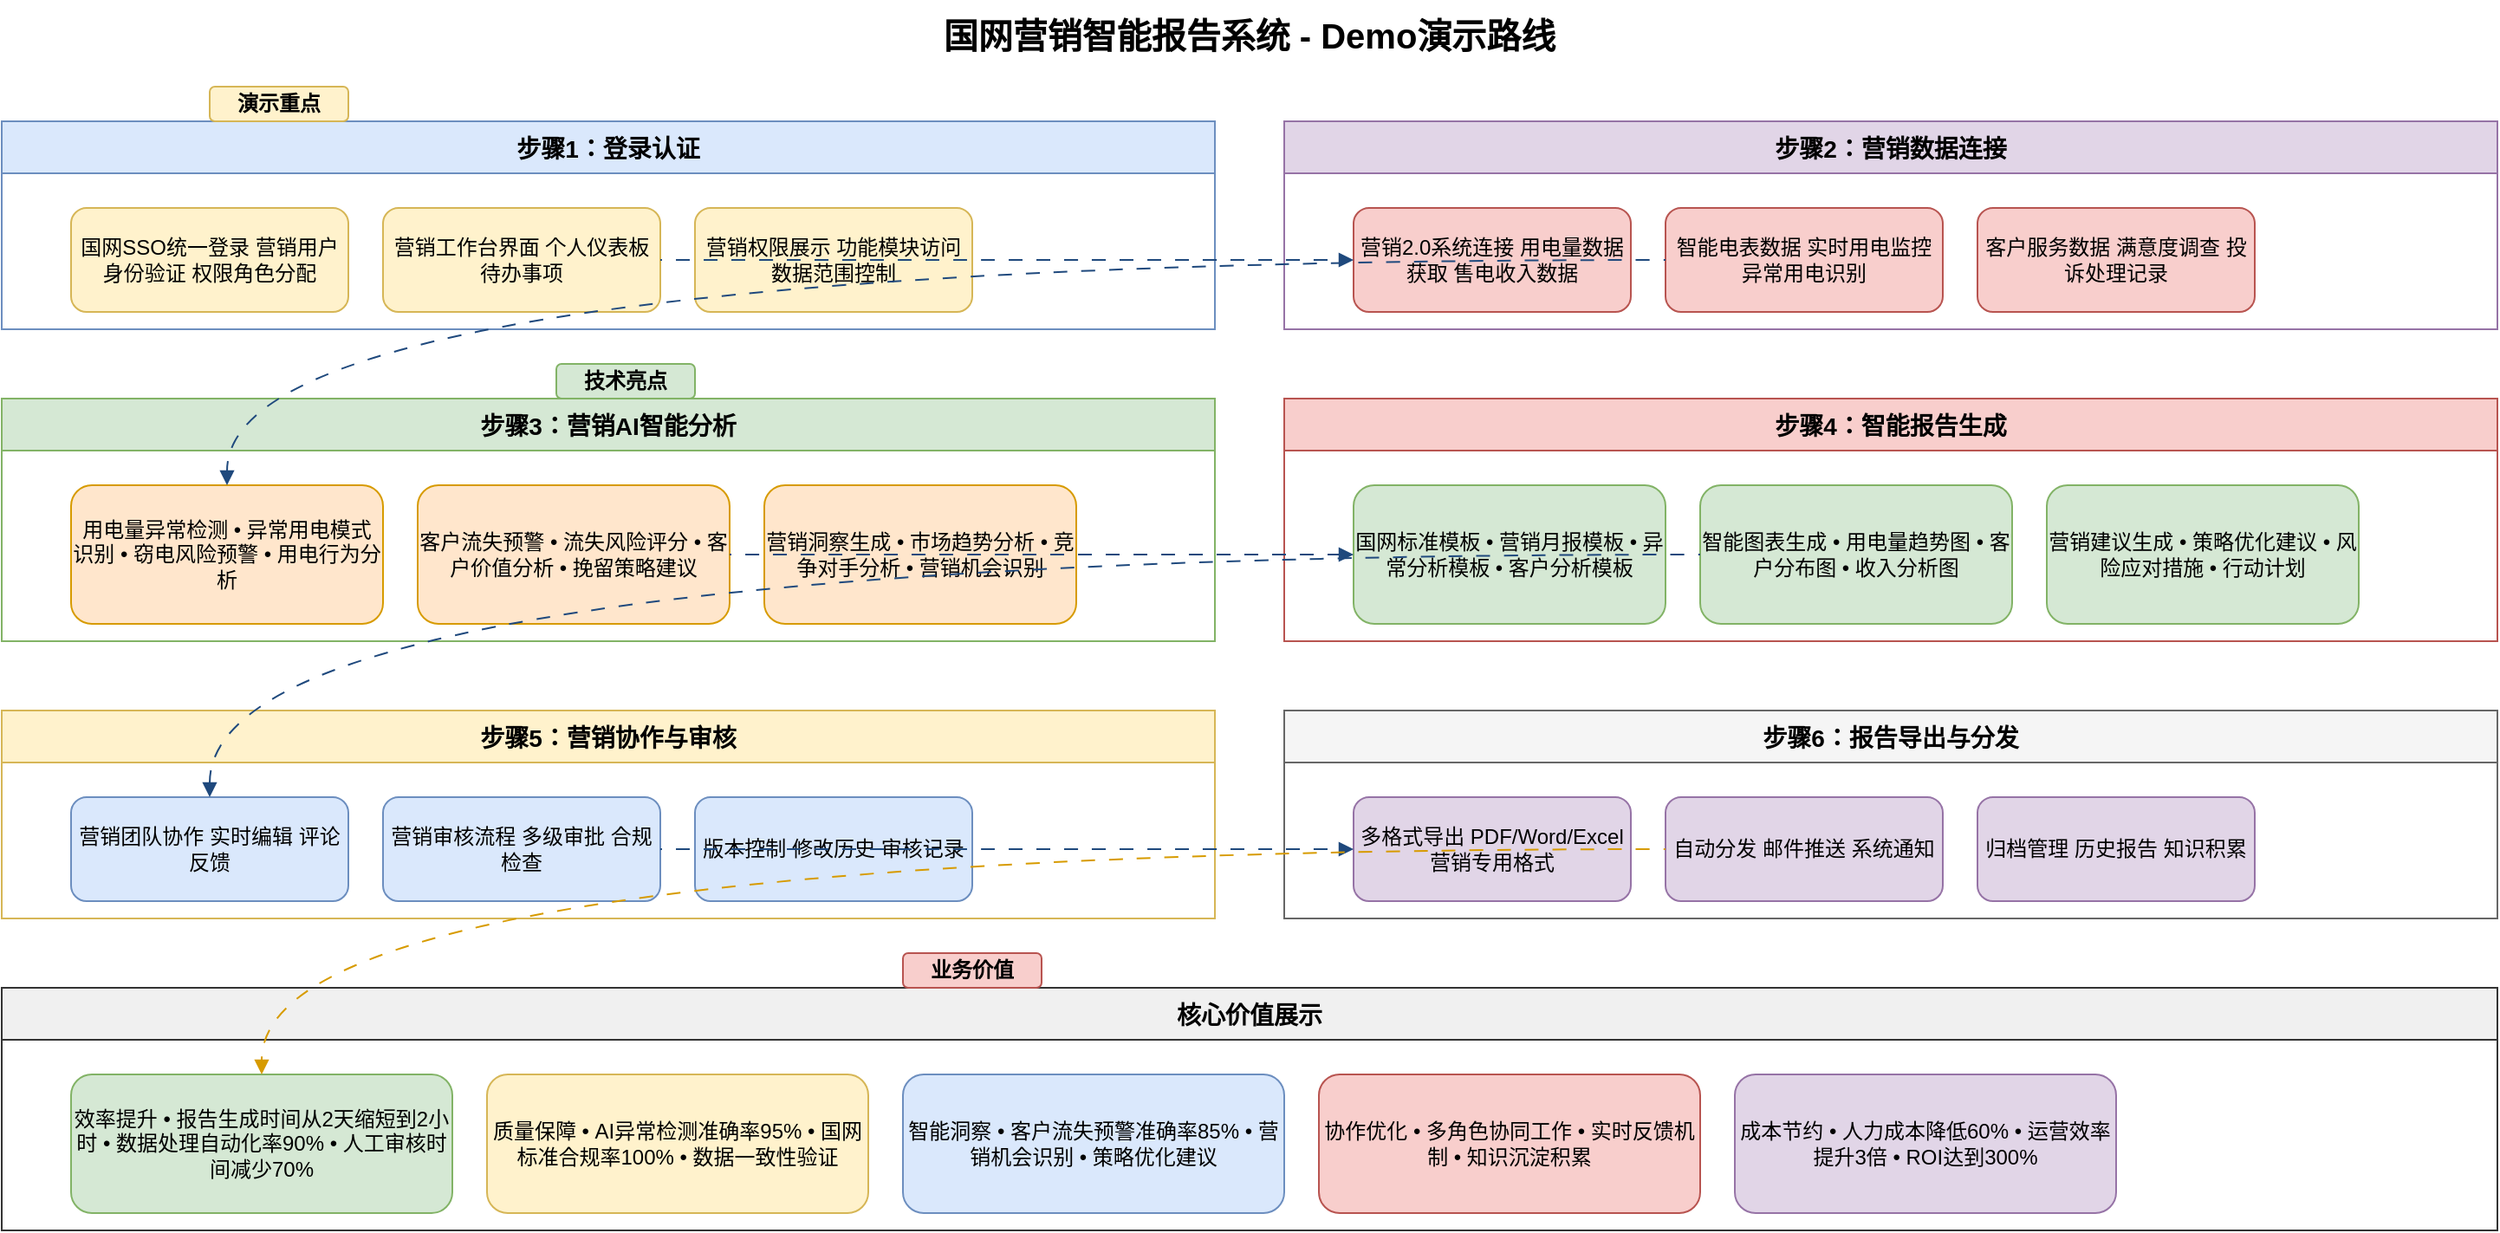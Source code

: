 <mxfile version="26.1.1">
  <diagram name="国网营销Demo演示路线图" id="0">
    <mxGraphModel dx="941" dy="644" grid="1" gridSize="10" guides="1" tooltips="1" connect="1" arrows="1" fold="1" page="1" pageScale="1" pageWidth="1600" pageHeight="1000" math="0" shadow="0">
      <root>
        <mxCell id="0" />
        <mxCell id="1" parent="0" />
        <mxCell id="title" value="国网营销智能报告系统 - Demo演示路线" style="text;html=1;strokeColor=none;fillColor=none;align=center;verticalAlign=middle;whiteSpace=wrap;rounded=0;fontSize=20;fontStyle=1;" parent="1" vertex="1">
          <mxGeometry x="550" y="30" width="500" height="40" as="geometry" />
        </mxCell>
        <mxCell id="step1" value="步骤1：登录认证" style="swimlane;fontStyle=1;horizontal=1;startSize=30;fillColor=#dae8fc;strokeColor=#6c8ebf;fontSize=14;" parent="1" vertex="1">
          <mxGeometry x="80" y="100" width="700" height="120" as="geometry" />
        </mxCell>
        <mxCell id="s1_1" value="国网SSO统一登录    营销用户身份验证    权限角色分配" style="rounded=1;whiteSpace=wrap;html=1;fillColor=#fff2cc;strokeColor=#d6b656;" parent="step1" vertex="1">
          <mxGeometry x="40" y="50" width="160" height="60" as="geometry" />
        </mxCell>
        <mxCell id="s1_2" value="营销工作台界面    个人仪表板    待办事项" style="rounded=1;whiteSpace=wrap;html=1;fillColor=#fff2cc;strokeColor=#d6b656;" parent="step1" vertex="1">
          <mxGeometry x="220" y="50" width="160" height="60" as="geometry" />
        </mxCell>
        <mxCell id="s1_3" value="营销权限展示    功能模块访问    数据范围控制" style="rounded=1;whiteSpace=wrap;html=1;fillColor=#fff2cc;strokeColor=#d6b656;" parent="step1" vertex="1">
          <mxGeometry x="400" y="50" width="160" height="60" as="geometry" />
        </mxCell>
        <mxCell id="step2" value="步骤2：营销数据连接" style="swimlane;fontStyle=1;horizontal=1;startSize=30;fillColor=#e1d5e7;strokeColor=#9673a6;fontSize=14;" parent="1" vertex="1">
          <mxGeometry x="820" y="100" width="700" height="120" as="geometry" />
        </mxCell>
        <mxCell id="s2_1" value="营销2.0系统连接    用电量数据获取    售电收入数据" style="rounded=1;whiteSpace=wrap;html=1;fillColor=#f8cecc;strokeColor=#b85450;" parent="step2" vertex="1">
          <mxGeometry x="40" y="50" width="160" height="60" as="geometry" />
        </mxCell>
        <mxCell id="s2_2" value="智能电表数据    实时用电监控    异常用电识别" style="rounded=1;whiteSpace=wrap;html=1;fillColor=#f8cecc;strokeColor=#b85450;" parent="step2" vertex="1">
          <mxGeometry x="220" y="50" width="160" height="60" as="geometry" />
        </mxCell>
        <mxCell id="s2_3" value="客户服务数据    满意度调查    投诉处理记录" style="rounded=1;whiteSpace=wrap;html=1;fillColor=#f8cecc;strokeColor=#b85450;" parent="step2" vertex="1">
          <mxGeometry x="400" y="50" width="160" height="60" as="geometry" />
        </mxCell>
        <mxCell id="step3" value="步骤3：营销AI智能分析" style="swimlane;fontStyle=1;horizontal=1;startSize=30;fillColor=#d5e8d4;strokeColor=#82b366;fontSize=14;" parent="1" vertex="1">
          <mxGeometry x="80" y="260" width="700" height="140" as="geometry" />
        </mxCell>
        <mxCell id="s3_1" value="用电量异常检测    • 异常用电模式识别    • 窃电风险预警    • 用电行为分析" style="rounded=1;whiteSpace=wrap;html=1;fillColor=#ffe6cc;strokeColor=#d79b00;" parent="step3" vertex="1">
          <mxGeometry x="40" y="50" width="180" height="80" as="geometry" />
        </mxCell>
        <mxCell id="s3_2" value="客户流失预警    • 流失风险评分    • 客户价值分析    • 挽留策略建议" style="rounded=1;whiteSpace=wrap;html=1;fillColor=#ffe6cc;strokeColor=#d79b00;" parent="step3" vertex="1">
          <mxGeometry x="240" y="50" width="180" height="80" as="geometry" />
        </mxCell>
        <mxCell id="s3_3" value="营销洞察生成    • 市场趋势分析    • 竞争对手分析    • 营销机会识别" style="rounded=1;whiteSpace=wrap;html=1;fillColor=#ffe6cc;strokeColor=#d79b00;" parent="step3" vertex="1">
          <mxGeometry x="440" y="50" width="180" height="80" as="geometry" />
        </mxCell>
        <mxCell id="step4" value="步骤4：智能报告生成" style="swimlane;fontStyle=1;horizontal=1;startSize=30;fillColor=#f8cecc;strokeColor=#b85450;fontSize=14;" parent="1" vertex="1">
          <mxGeometry x="820" y="260" width="700" height="140" as="geometry" />
        </mxCell>
        <mxCell id="s4_1" value="国网标准模板    • 营销月报模板    • 异常分析模板    • 客户分析模板" style="rounded=1;whiteSpace=wrap;html=1;fillColor=#d5e8d4;strokeColor=#82b366;" parent="step4" vertex="1">
          <mxGeometry x="40" y="50" width="180" height="80" as="geometry" />
        </mxCell>
        <mxCell id="s4_2" value="智能图表生成    • 用电量趋势图    • 客户分布图    • 收入分析图" style="rounded=1;whiteSpace=wrap;html=1;fillColor=#d5e8d4;strokeColor=#82b366;" parent="step4" vertex="1">
          <mxGeometry x="240" y="50" width="180" height="80" as="geometry" />
        </mxCell>
        <mxCell id="s4_3" value="营销建议生成    • 策略优化建议    • 风险应对措施    • 行动计划" style="rounded=1;whiteSpace=wrap;html=1;fillColor=#d5e8d4;strokeColor=#82b366;" parent="step4" vertex="1">
          <mxGeometry x="440" y="50" width="180" height="80" as="geometry" />
        </mxCell>
        <mxCell id="step5" value="步骤5：营销协作与审核" style="swimlane;fontStyle=1;horizontal=1;startSize=30;fillColor=#fff2cc;strokeColor=#d6b656;fontSize=14;" parent="1" vertex="1">
          <mxGeometry x="80" y="440" width="700" height="120" as="geometry" />
        </mxCell>
        <mxCell id="s5_1" value="营销团队协作    实时编辑    评论反馈" style="rounded=1;whiteSpace=wrap;html=1;fillColor=#dae8fc;strokeColor=#6c8ebf;" parent="step5" vertex="1">
          <mxGeometry x="40" y="50" width="160" height="60" as="geometry" />
        </mxCell>
        <mxCell id="s5_2" value="营销审核流程    多级审批    合规检查" style="rounded=1;whiteSpace=wrap;html=1;fillColor=#dae8fc;strokeColor=#6c8ebf;" parent="step5" vertex="1">
          <mxGeometry x="220" y="50" width="160" height="60" as="geometry" />
        </mxCell>
        <mxCell id="s5_3" value="版本控制    修改历史    审核记录" style="rounded=1;whiteSpace=wrap;html=1;fillColor=#dae8fc;strokeColor=#6c8ebf;" parent="step5" vertex="1">
          <mxGeometry x="400" y="50" width="160" height="60" as="geometry" />
        </mxCell>
        <mxCell id="step6" value="步骤6：报告导出与分发" style="swimlane;fontStyle=1;horizontal=1;startSize=30;fillColor=#f5f5f5;strokeColor=#666666;fontSize=14;" parent="1" vertex="1">
          <mxGeometry x="820" y="440" width="700" height="120" as="geometry" />
        </mxCell>
        <mxCell id="s6_1" value="多格式导出    PDF/Word/Excel    营销专用格式" style="rounded=1;whiteSpace=wrap;html=1;fillColor=#e1d5e7;strokeColor=#9673a6;" parent="step6" vertex="1">
          <mxGeometry x="40" y="50" width="160" height="60" as="geometry" />
        </mxCell>
        <mxCell id="s6_2" value="自动分发    邮件推送    系统通知" style="rounded=1;whiteSpace=wrap;html=1;fillColor=#e1d5e7;strokeColor=#9673a6;" parent="step6" vertex="1">
          <mxGeometry x="220" y="50" width="160" height="60" as="geometry" />
        </mxCell>
        <mxCell id="s6_3" value="归档管理    历史报告    知识积累" style="rounded=1;whiteSpace=wrap;html=1;fillColor=#e1d5e7;strokeColor=#9673a6;" parent="step6" vertex="1">
          <mxGeometry x="400" y="50" width="160" height="60" as="geometry" />
        </mxCell>
        <mxCell id="value_section" value="核心价值展示" style="swimlane;fontStyle=1;horizontal=1;startSize=30;fillColor=#f0f0f0;strokeColor=#333333;fontSize=14;" parent="1" vertex="1">
          <mxGeometry x="80" y="600" width="1440" height="140" as="geometry" />
        </mxCell>
        <mxCell id="v1" value="效率提升    • 报告生成时间从2天缩短到2小时    • 数据处理自动化率90%    • 人工审核时间减少70%" style="rounded=1;whiteSpace=wrap;html=1;fillColor=#d5e8d4;strokeColor=#82b366;" parent="value_section" vertex="1">
          <mxGeometry x="40" y="50" width="220" height="80" as="geometry" />
        </mxCell>
        <mxCell id="v2" value="质量保障    • AI异常检测准确率95%    • 国网标准合规率100%    • 数据一致性验证" style="rounded=1;whiteSpace=wrap;html=1;fillColor=#fff2cc;strokeColor=#d6b656;" parent="value_section" vertex="1">
          <mxGeometry x="280" y="50" width="220" height="80" as="geometry" />
        </mxCell>
        <mxCell id="v3" value="智能洞察    • 客户流失预警准确率85%    • 营销机会识别    • 策略优化建议" style="rounded=1;whiteSpace=wrap;html=1;fillColor=#dae8fc;strokeColor=#6c8ebf;" parent="value_section" vertex="1">
          <mxGeometry x="520" y="50" width="220" height="80" as="geometry" />
        </mxCell>
        <mxCell id="v4" value="协作优化    • 多角色协同工作    • 实时反馈机制    • 知识沉淀积累" style="rounded=1;whiteSpace=wrap;html=1;fillColor=#f8cecc;strokeColor=#b85450;" parent="value_section" vertex="1">
          <mxGeometry x="760" y="50" width="220" height="80" as="geometry" />
        </mxCell>
        <mxCell id="v5" value="成本节约    • 人力成本降低60%    • 运营效率提升3倍    • ROI达到300%" style="rounded=1;whiteSpace=wrap;html=1;fillColor=#e1d5e7;strokeColor=#9673a6;" parent="value_section" vertex="1">
          <mxGeometry x="1000" y="50" width="220" height="80" as="geometry" />
        </mxCell>
        <mxCell id="flow1" style="edgeStyle=orthogonalEdgeStyle;orthogonalLoop=1;jettySize=auto;html=1;strokeWidth=1;strokeColor=#1f497d;endArrow=block;rounded=1;flowAnimation=1;curved=1;" parent="1" source="s1_2" target="s2_1" edge="1">
          <mxGeometry relative="1" as="geometry" />
        </mxCell>
        <mxCell id="flow2" style="edgeStyle=orthogonalEdgeStyle;orthogonalLoop=1;jettySize=auto;html=1;strokeWidth=1;strokeColor=#1f497d;endArrow=block;rounded=1;flowAnimation=1;curved=1;" parent="1" source="s2_2" target="s3_1" edge="1">
          <mxGeometry relative="1" as="geometry" />
        </mxCell>
        <mxCell id="flow3" style="edgeStyle=orthogonalEdgeStyle;orthogonalLoop=1;jettySize=auto;html=1;strokeWidth=1;strokeColor=#1f497d;endArrow=block;rounded=1;flowAnimation=1;curved=1;" parent="1" source="s3_2" target="s4_1" edge="1">
          <mxGeometry relative="1" as="geometry" />
        </mxCell>
        <mxCell id="flow4" style="edgeStyle=orthogonalEdgeStyle;orthogonalLoop=1;jettySize=auto;html=1;strokeWidth=1;strokeColor=#1f497d;endArrow=block;rounded=1;flowAnimation=1;curved=1;" parent="1" source="s4_2" target="s5_1" edge="1">
          <mxGeometry relative="1" as="geometry" />
        </mxCell>
        <mxCell id="flow5" style="edgeStyle=orthogonalEdgeStyle;orthogonalLoop=1;jettySize=auto;html=1;strokeWidth=1;strokeColor=#1f497d;endArrow=block;rounded=1;flowAnimation=1;curved=1;" parent="1" source="s5_2" target="s6_1" edge="1">
          <mxGeometry relative="1" as="geometry" />
        </mxCell>
        <mxCell id="flow6" style="edgeStyle=orthogonalEdgeStyle;orthogonalLoop=1;jettySize=auto;html=1;strokeWidth=1;strokeColor=#d79b00;endArrow=block;rounded=1;flowAnimation=1;curved=1;" parent="1" source="s6_2" target="v1" edge="1">
          <mxGeometry relative="1" as="geometry" />
        </mxCell>
        <mxCell id="highlight1" value="演示重点" style="text;html=1;strokeColor=#d6b656;fillColor=#fff2cc;align=center;verticalAlign=middle;whiteSpace=wrap;rounded=1;fontSize=12;fontStyle=1;" parent="1" vertex="1">
          <mxGeometry x="200" y="80" width="80" height="20" as="geometry" />
        </mxCell>
        <mxCell id="highlight2" value="技术亮点" style="text;html=1;strokeColor=#82b366;fillColor=#d5e8d4;align=center;verticalAlign=middle;whiteSpace=wrap;rounded=1;fontSize=12;fontStyle=1;" parent="1" vertex="1">
          <mxGeometry x="400" y="240" width="80" height="20" as="geometry" />
        </mxCell>
        <mxCell id="highlight3" value="业务价值" style="text;html=1;strokeColor=#b85450;fillColor=#f8cecc;align=center;verticalAlign=middle;whiteSpace=wrap;rounded=1;fontSize=12;fontStyle=1;" parent="1" vertex="1">
          <mxGeometry x="600" y="580" width="80" height="20" as="geometry" />
        </mxCell>
      </root>
    </mxGraphModel>
  </diagram>
</mxfile>
